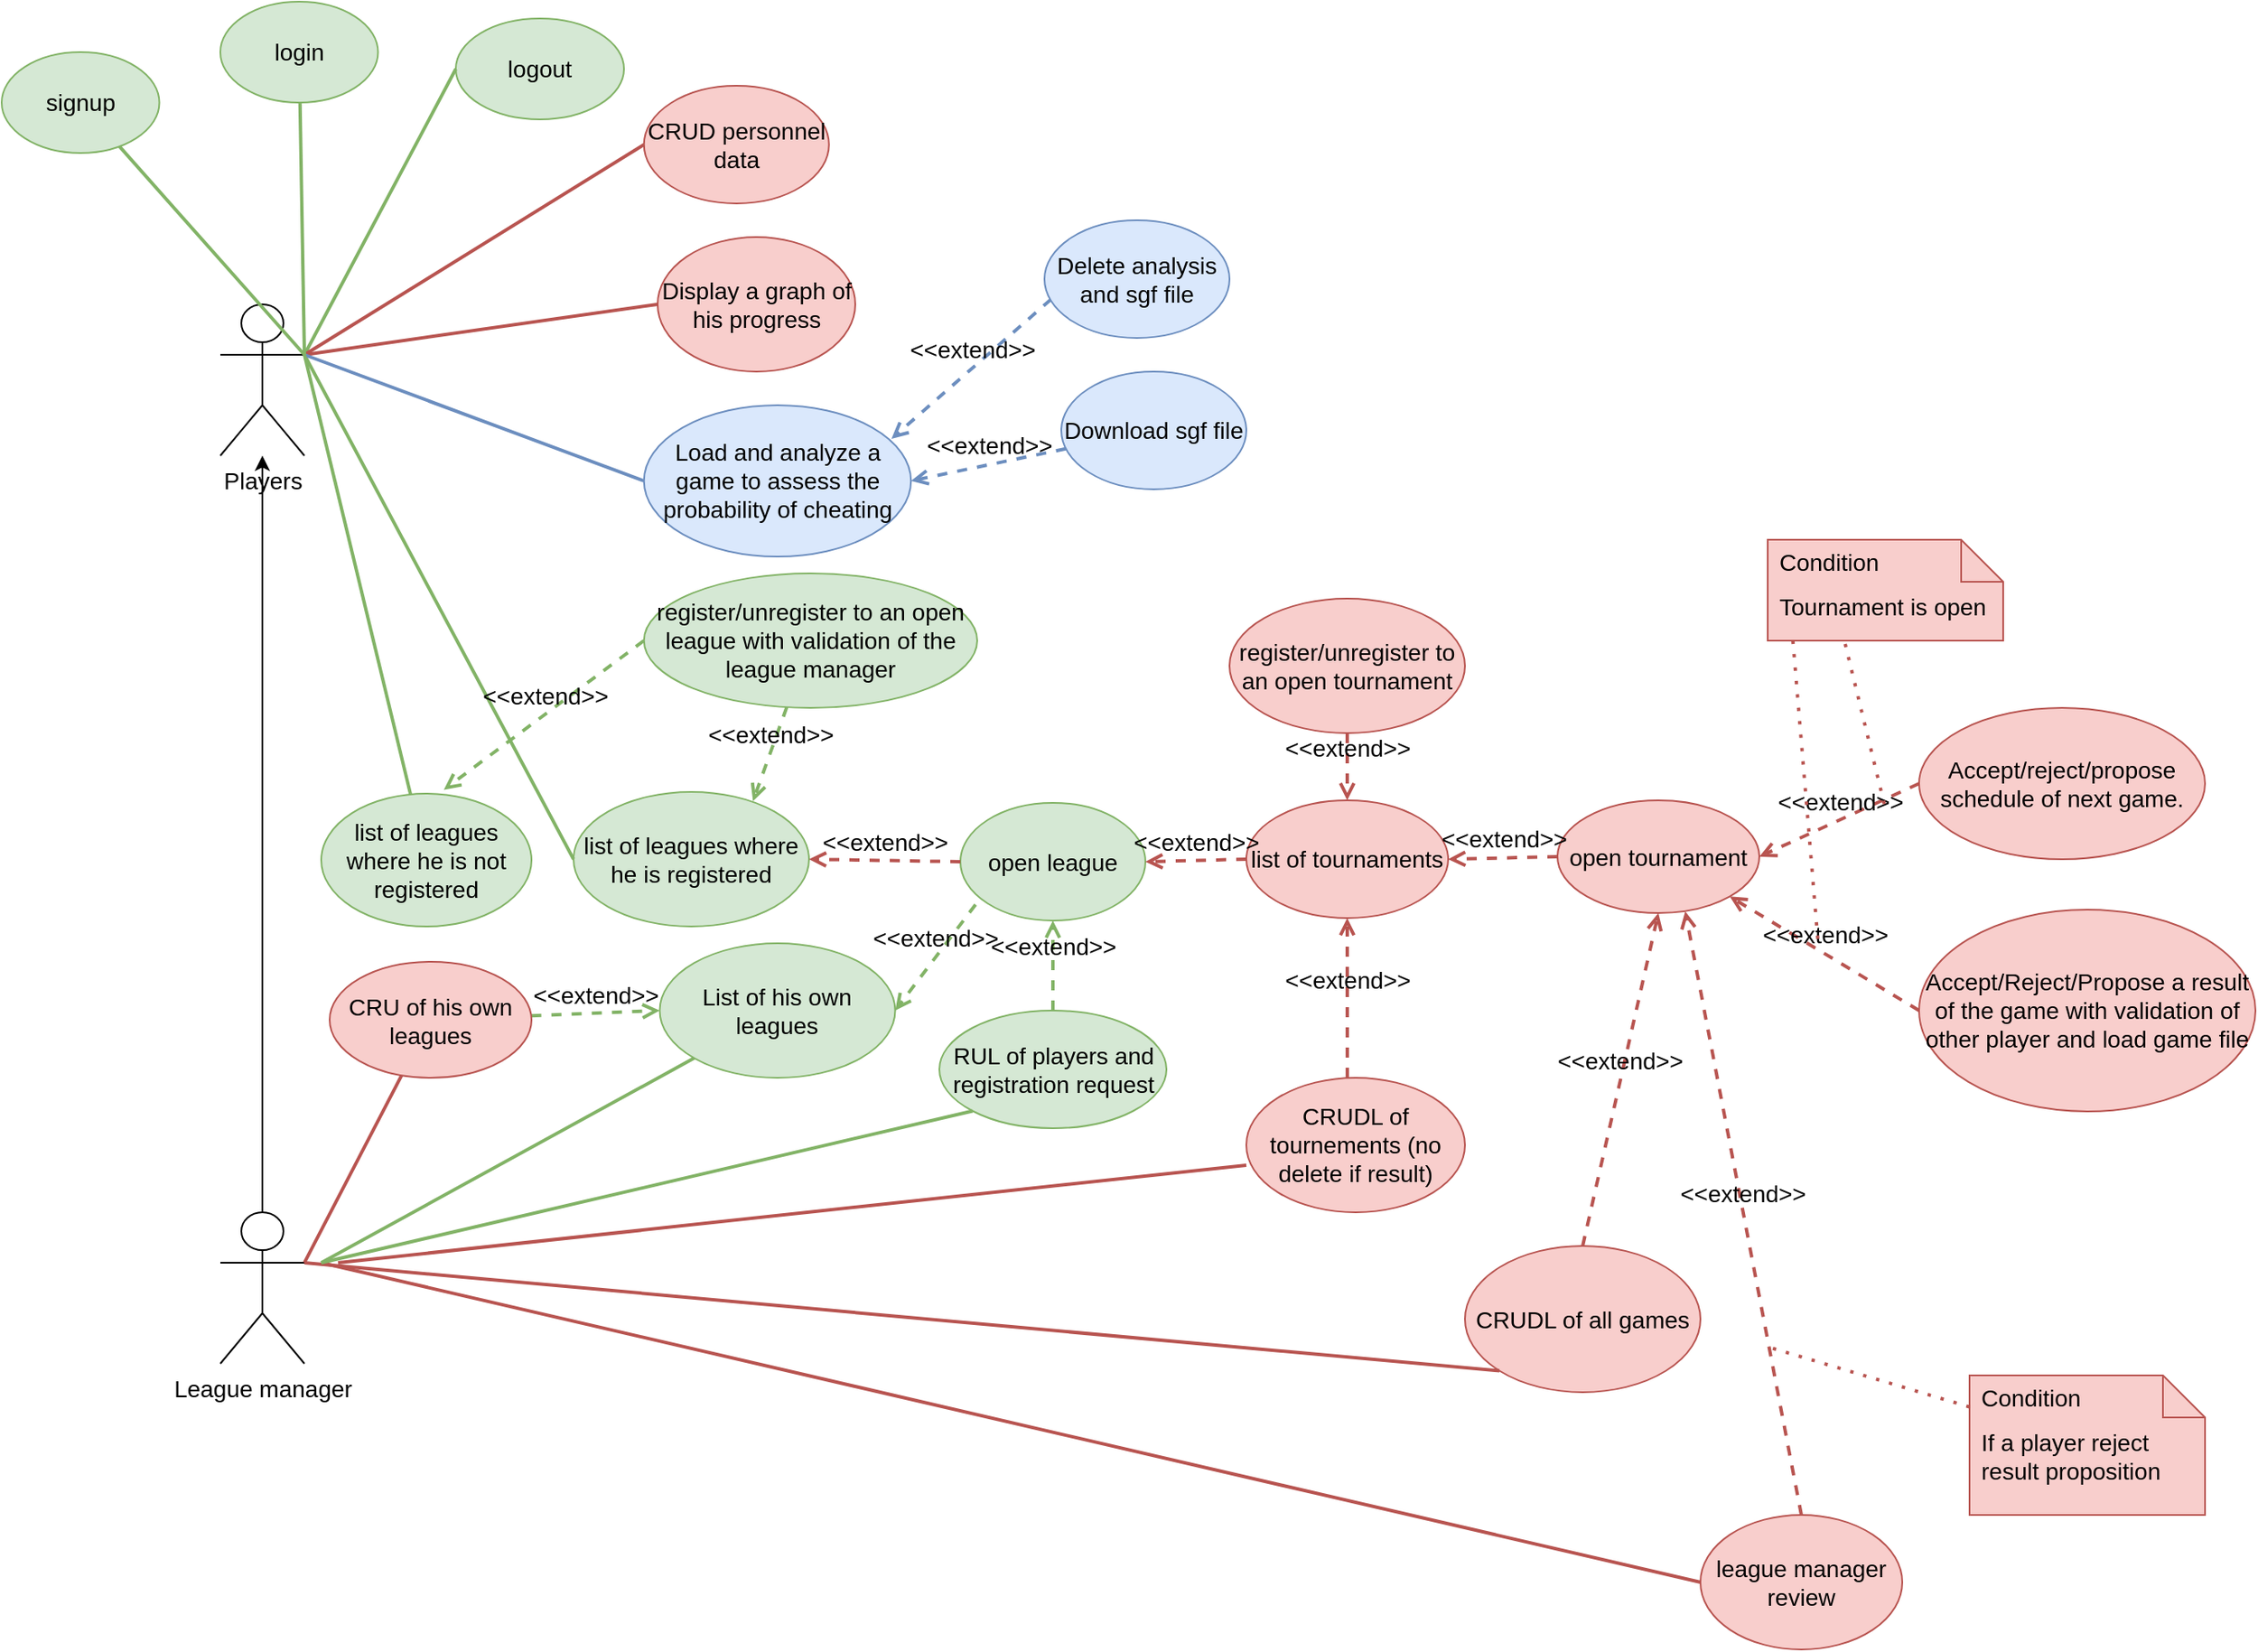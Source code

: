 <mxfile version="18.0.0" type="device"><diagram name="Page-1" id="9f46799a-70d6-7492-0946-bef42562c5a5"><mxGraphModel dx="2522" dy="1604" grid="1" gridSize="10" guides="1" tooltips="1" connect="1" arrows="1" fold="1" page="1" pageScale="1" pageWidth="1100" pageHeight="850" background="none" math="0" shadow="0"><root><mxCell id="0"/><mxCell id="1" parent="0"/><mxCell id="xphGnnh3EaIW5qy6hB0P-12" style="edgeStyle=orthogonalEdgeStyle;rounded=0;orthogonalLoop=1;jettySize=auto;html=1;fontSize=14;" parent="1" source="xphGnnh3EaIW5qy6hB0P-1" target="xphGnnh3EaIW5qy6hB0P-10" edge="1"><mxGeometry relative="1" as="geometry"/></mxCell><mxCell id="xphGnnh3EaIW5qy6hB0P-1" value="League manager" style="shape=umlActor;verticalLabelPosition=bottom;verticalAlign=top;html=1;outlineConnect=0;fontSize=14;" parent="1" vertex="1"><mxGeometry x="110" y="670" width="50" height="90" as="geometry"/></mxCell><mxCell id="xphGnnh3EaIW5qy6hB0P-10" value="Players" style="shape=umlActor;verticalLabelPosition=bottom;verticalAlign=top;html=1;outlineConnect=0;fontSize=14;" parent="1" vertex="1"><mxGeometry x="110" y="130" width="50" height="90" as="geometry"/></mxCell><mxCell id="xphGnnh3EaIW5qy6hB0P-21" value="logout" style="ellipse;whiteSpace=wrap;html=1;fillColor=#d5e8d4;strokeColor=#82b366;fontSize=14;" parent="1" vertex="1"><mxGeometry x="250" y="-40" width="100" height="60" as="geometry"/></mxCell><mxCell id="xphGnnh3EaIW5qy6hB0P-23" value="list of&amp;nbsp;tournaments" style="ellipse;whiteSpace=wrap;html=1;fillColor=#f8cecc;strokeColor=#b85450;fontSize=14;" parent="1" vertex="1"><mxGeometry x="720" y="425" width="120" height="70" as="geometry"/></mxCell><mxCell id="xphGnnh3EaIW5qy6hB0P-24" value="list of leagues where he is registered" style="ellipse;whiteSpace=wrap;html=1;fillColor=#d5e8d4;strokeColor=#82b366;fontSize=14;" parent="1" vertex="1"><mxGeometry x="320" y="420" width="140" height="80" as="geometry"/></mxCell><mxCell id="xphGnnh3EaIW5qy6hB0P-25" value="CRUD personnel data" style="ellipse;whiteSpace=wrap;html=1;fillColor=#f8cecc;strokeColor=#b85450;fontSize=14;" parent="1" vertex="1"><mxGeometry x="361.87" width="110" height="70" as="geometry"/></mxCell><mxCell id="xphGnnh3EaIW5qy6hB0P-26" value="open&amp;nbsp;tournament" style="ellipse;whiteSpace=wrap;html=1;fillColor=#f8cecc;strokeColor=#b85450;fontSize=14;" parent="1" vertex="1"><mxGeometry x="905" y="425" width="120" height="67" as="geometry"/></mxCell><mxCell id="xphGnnh3EaIW5qy6hB0P-27" value="open league" style="ellipse;whiteSpace=wrap;html=1;fillColor=#d5e8d4;strokeColor=#82b366;fontSize=14;" parent="1" vertex="1"><mxGeometry x="550" y="426.5" width="110" height="70" as="geometry"/></mxCell><mxCell id="xphGnnh3EaIW5qy6hB0P-28" value="" style="endArrow=none;html=1;rounded=0;exitX=1;exitY=0.333;exitDx=0;exitDy=0;exitPerimeter=0;entryX=0;entryY=0.5;entryDx=0;entryDy=0;fillColor=#d5e8d4;strokeColor=#82b366;strokeWidth=2;fontSize=14;" parent="1" source="xphGnnh3EaIW5qy6hB0P-10" target="xphGnnh3EaIW5qy6hB0P-21" edge="1"><mxGeometry width="50" height="50" relative="1" as="geometry"><mxPoint x="520" y="300" as="sourcePoint"/><mxPoint x="570" y="250" as="targetPoint"/></mxGeometry></mxCell><mxCell id="xphGnnh3EaIW5qy6hB0P-29" value="" style="endArrow=none;html=1;rounded=0;exitX=1;exitY=0.333;exitDx=0;exitDy=0;exitPerimeter=0;entryX=0;entryY=0.5;entryDx=0;entryDy=0;fillColor=#d5e8d4;strokeColor=#82b366;strokeWidth=2;fontSize=14;" parent="1" source="xphGnnh3EaIW5qy6hB0P-10" target="xphGnnh3EaIW5qy6hB0P-24" edge="1"><mxGeometry width="50" height="50" relative="1" as="geometry"><mxPoint x="520" y="300" as="sourcePoint"/><mxPoint x="570" y="250" as="targetPoint"/></mxGeometry></mxCell><mxCell id="xphGnnh3EaIW5qy6hB0P-30" value="&amp;lt;&amp;lt;extend&amp;gt;&amp;gt;" style="html=1;verticalAlign=bottom;labelBackgroundColor=none;endArrow=open;endFill=0;dashed=1;rounded=0;exitX=0;exitY=0.5;exitDx=0;exitDy=0;entryX=1;entryY=0.5;entryDx=0;entryDy=0;fillColor=#f8cecc;strokeColor=#b85450;strokeWidth=2;fontSize=14;" parent="1" source="xphGnnh3EaIW5qy6hB0P-27" target="xphGnnh3EaIW5qy6hB0P-24" edge="1"><mxGeometry width="160" relative="1" as="geometry"><mxPoint x="597.5" y="381" as="sourcePoint"/><mxPoint x="757.5" y="381" as="targetPoint"/></mxGeometry></mxCell><mxCell id="xphGnnh3EaIW5qy6hB0P-31" value="" style="endArrow=none;html=1;rounded=0;entryX=0;entryY=0.5;entryDx=0;entryDy=0;fillColor=#f8cecc;strokeColor=#b85450;strokeWidth=2;fontSize=14;" parent="1" target="xphGnnh3EaIW5qy6hB0P-25" edge="1"><mxGeometry width="50" height="50" relative="1" as="geometry"><mxPoint x="160" y="160" as="sourcePoint"/><mxPoint x="570" y="250" as="targetPoint"/></mxGeometry></mxCell><mxCell id="xphGnnh3EaIW5qy6hB0P-32" value="&amp;lt;&amp;lt;extend&amp;gt;&amp;gt;" style="html=1;verticalAlign=bottom;labelBackgroundColor=none;endArrow=open;endFill=0;dashed=1;rounded=0;exitX=0;exitY=0.5;exitDx=0;exitDy=0;entryX=1;entryY=0.5;entryDx=0;entryDy=0;fillColor=#f8cecc;strokeColor=#b85450;strokeWidth=2;fontSize=14;" parent="1" source="xphGnnh3EaIW5qy6hB0P-23" target="xphGnnh3EaIW5qy6hB0P-27" edge="1"><mxGeometry width="160" relative="1" as="geometry"><mxPoint x="625" y="400" as="sourcePoint"/><mxPoint x="785" y="400" as="targetPoint"/></mxGeometry></mxCell><mxCell id="xphGnnh3EaIW5qy6hB0P-33" value="&amp;lt;&amp;lt;extend&amp;gt;&amp;gt;" style="html=1;verticalAlign=bottom;labelBackgroundColor=none;endArrow=open;endFill=0;dashed=1;rounded=0;entryX=1;entryY=0.5;entryDx=0;entryDy=0;exitX=0;exitY=0.5;exitDx=0;exitDy=0;strokeWidth=2;fillColor=#f8cecc;strokeColor=#b85450;fontSize=14;" parent="1" source="xphGnnh3EaIW5qy6hB0P-26" target="xphGnnh3EaIW5qy6hB0P-23" edge="1"><mxGeometry width="160" relative="1" as="geometry"><mxPoint x="625" y="400" as="sourcePoint"/><mxPoint x="785" y="400" as="targetPoint"/></mxGeometry></mxCell><mxCell id="xphGnnh3EaIW5qy6hB0P-34" value="register/unregister to an open tournament" style="ellipse;whiteSpace=wrap;html=1;fillColor=#f8cecc;strokeColor=#b85450;fontSize=14;" parent="1" vertex="1"><mxGeometry x="710" y="305" width="140" height="80" as="geometry"/></mxCell><mxCell id="xphGnnh3EaIW5qy6hB0P-36" value="&amp;lt;&amp;lt;extend&amp;gt;&amp;gt;" style="html=1;verticalAlign=bottom;labelBackgroundColor=none;endArrow=open;endFill=0;dashed=1;rounded=0;fillColor=#f8cecc;strokeColor=#b85450;strokeWidth=2;fontSize=14;" parent="1" source="xphGnnh3EaIW5qy6hB0P-34" target="xphGnnh3EaIW5qy6hB0P-23" edge="1"><mxGeometry width="160" relative="1" as="geometry"><mxPoint x="625" y="400" as="sourcePoint"/><mxPoint x="785" y="400" as="targetPoint"/></mxGeometry></mxCell><mxCell id="xphGnnh3EaIW5qy6hB0P-37" value="Display a graph of his progress" style="ellipse;whiteSpace=wrap;html=1;fillColor=#f8cecc;strokeColor=#b85450;fontSize=14;" parent="1" vertex="1"><mxGeometry x="370" y="90" width="117.5" height="80" as="geometry"/></mxCell><mxCell id="xphGnnh3EaIW5qy6hB0P-40" value="&amp;lt;&amp;lt;extend&amp;gt;&amp;gt;" style="html=1;verticalAlign=bottom;labelBackgroundColor=none;endArrow=open;endFill=0;dashed=1;rounded=0;entryX=1;entryY=0.5;entryDx=0;entryDy=0;exitX=0;exitY=0.5;exitDx=0;exitDy=0;fillColor=#f8cecc;strokeColor=#b85450;strokeWidth=2;fontSize=14;" parent="1" source="xphGnnh3EaIW5qy6hB0P-83" target="xphGnnh3EaIW5qy6hB0P-26" edge="1"><mxGeometry width="160" relative="1" as="geometry"><mxPoint x="1130" y="496.75" as="sourcePoint"/><mxPoint x="842.96" y="399" as="targetPoint"/></mxGeometry></mxCell><mxCell id="xphGnnh3EaIW5qy6hB0P-42" value="Tournament is open" style="shape=note2;boundedLbl=1;whiteSpace=wrap;html=1;size=25;verticalAlign=top;align=left;spacingLeft=5;fillColor=#f8cecc;strokeColor=#b85450;fontSize=14;" parent="1" vertex="1"><mxGeometry x="1030" y="270" width="140" height="60" as="geometry"/></mxCell><mxCell id="xphGnnh3EaIW5qy6hB0P-43" value="Condition" style="resizeWidth=1;part=1;strokeColor=none;fillColor=none;align=left;spacingLeft=5;fontSize=14;" parent="xphGnnh3EaIW5qy6hB0P-42" vertex="1"><mxGeometry width="140" height="25" relative="1" as="geometry"/></mxCell><mxCell id="xphGnnh3EaIW5qy6hB0P-45" value="" style="endArrow=none;dashed=1;html=1;dashPattern=1 3;strokeWidth=2;rounded=0;exitX=0.329;exitY=1.033;exitDx=0;exitDy=0;exitPerimeter=0;fillColor=#f8cecc;strokeColor=#b85450;fontSize=14;" parent="1" source="xphGnnh3EaIW5qy6hB0P-42" edge="1"><mxGeometry width="50" height="50" relative="1" as="geometry"><mxPoint x="1130" y="250" as="sourcePoint"/><mxPoint x="1100" y="430" as="targetPoint"/></mxGeometry></mxCell><mxCell id="xphGnnh3EaIW5qy6hB0P-50" value="" style="endArrow=none;html=1;rounded=0;exitX=1;exitY=0.333;exitDx=0;exitDy=0;exitPerimeter=0;entryX=0;entryY=0.5;entryDx=0;entryDy=0;fillColor=#f8cecc;strokeColor=#b85450;strokeWidth=2;fontSize=14;" parent="1" source="xphGnnh3EaIW5qy6hB0P-10" target="xphGnnh3EaIW5qy6hB0P-37" edge="1"><mxGeometry width="50" height="50" relative="1" as="geometry"><mxPoint x="520" y="370" as="sourcePoint"/><mxPoint x="570" y="320" as="targetPoint"/></mxGeometry></mxCell><mxCell id="xphGnnh3EaIW5qy6hB0P-55" value="CRUDL of tournements (no delete if result)" style="ellipse;whiteSpace=wrap;html=1;fillColor=#f8cecc;strokeColor=#b85450;fontSize=14;" parent="1" vertex="1"><mxGeometry x="720" y="590" width="130" height="80" as="geometry"/></mxCell><mxCell id="xphGnnh3EaIW5qy6hB0P-56" value="RUL of players and registration request" style="ellipse;whiteSpace=wrap;html=1;fillColor=#d5e8d4;strokeColor=#82b366;fontSize=14;" parent="1" vertex="1"><mxGeometry x="537.5" y="550" width="135" height="70" as="geometry"/></mxCell><mxCell id="xphGnnh3EaIW5qy6hB0P-61" value="CRUDL of all games" style="ellipse;whiteSpace=wrap;html=1;fillColor=#f8cecc;strokeColor=#b85450;fontSize=14;" parent="1" vertex="1"><mxGeometry x="850" y="690" width="140" height="87" as="geometry"/></mxCell><mxCell id="xphGnnh3EaIW5qy6hB0P-72" value="&amp;lt;&amp;lt;extend&amp;gt;&amp;gt;" style="html=1;verticalAlign=bottom;labelBackgroundColor=none;endArrow=open;endFill=0;dashed=1;rounded=0;entryX=0.5;entryY=1;entryDx=0;entryDy=0;exitX=0.5;exitY=0;exitDx=0;exitDy=0;strokeWidth=2;fillColor=#f8cecc;strokeColor=#b85450;fontSize=14;" parent="1" source="xphGnnh3EaIW5qy6hB0P-61" target="xphGnnh3EaIW5qy6hB0P-26" edge="1"><mxGeometry width="160" relative="1" as="geometry"><mxPoint x="752.5" y="571" as="sourcePoint"/><mxPoint x="752.5" y="481" as="targetPoint"/></mxGeometry></mxCell><mxCell id="xphGnnh3EaIW5qy6hB0P-74" value="" style="endArrow=none;html=1;rounded=0;entryX=0;entryY=1;entryDx=0;entryDy=0;strokeWidth=2;fillColor=#f8cecc;strokeColor=#b85450;fontSize=14;" parent="1" target="xphGnnh3EaIW5qy6hB0P-61" edge="1"><mxGeometry width="50" height="50" relative="1" as="geometry"><mxPoint x="160" y="700" as="sourcePoint"/><mxPoint x="290" y="635" as="targetPoint"/></mxGeometry></mxCell><mxCell id="xphGnnh3EaIW5qy6hB0P-76" value="Load and analyze a game to assess the probability of cheating" style="ellipse;whiteSpace=wrap;html=1;fillColor=#dae8fc;strokeColor=#6c8ebf;fontSize=14;" parent="1" vertex="1"><mxGeometry x="361.87" y="190" width="158.75" height="90" as="geometry"/></mxCell><mxCell id="xphGnnh3EaIW5qy6hB0P-77" value="" style="endArrow=none;html=1;rounded=0;entryX=0;entryY=0.5;entryDx=0;entryDy=0;fillColor=#dae8fc;strokeColor=#6c8ebf;strokeWidth=2;fontSize=14;" parent="1" target="xphGnnh3EaIW5qy6hB0P-76" edge="1"><mxGeometry width="50" height="50" relative="1" as="geometry"><mxPoint x="160" y="160" as="sourcePoint"/><mxPoint x="345.775" y="888" as="targetPoint"/></mxGeometry></mxCell><mxCell id="xphGnnh3EaIW5qy6hB0P-82" value="list of leagues where he is not registered" style="ellipse;whiteSpace=wrap;html=1;fillColor=#d5e8d4;strokeColor=#82b366;fontSize=14;" parent="1" vertex="1"><mxGeometry x="170" y="421" width="125" height="79" as="geometry"/></mxCell><mxCell id="xphGnnh3EaIW5qy6hB0P-83" value="Accept/reject/propose schedule of next game." style="ellipse;whiteSpace=wrap;html=1;fillColor=#f8cecc;strokeColor=#b85450;fontSize=14;" parent="1" vertex="1"><mxGeometry x="1120" y="370" width="170" height="90" as="geometry"/></mxCell><mxCell id="xphGnnh3EaIW5qy6hB0P-84" value="Accept/Reject/Propose a result of the game with validation of other player and load game file" style="ellipse;whiteSpace=wrap;html=1;fillColor=#f8cecc;strokeColor=#b85450;fontSize=14;" parent="1" vertex="1"><mxGeometry x="1120" y="490" width="200" height="120" as="geometry"/></mxCell><mxCell id="PH6bxLo7mMsBR3i1HwgS-8" value="league manager review" style="ellipse;whiteSpace=wrap;html=1;fillColor=#f8cecc;strokeColor=#b85450;fontSize=14;" parent="1" vertex="1"><mxGeometry x="990" y="850" width="120" height="80" as="geometry"/></mxCell><mxCell id="PH6bxLo7mMsBR3i1HwgS-9" value="If a player reject result proposition" style="shape=note2;boundedLbl=1;whiteSpace=wrap;html=1;size=25;verticalAlign=top;align=left;spacingLeft=5;fillColor=#f8cecc;strokeColor=#b85450;fontSize=14;" parent="1" vertex="1"><mxGeometry x="1150" y="767" width="140" height="83" as="geometry"/></mxCell><mxCell id="PH6bxLo7mMsBR3i1HwgS-10" value="Condition" style="resizeWidth=1;part=1;strokeColor=none;fillColor=none;align=left;spacingLeft=5;fontSize=14;" parent="PH6bxLo7mMsBR3i1HwgS-9" vertex="1"><mxGeometry width="140" height="25" relative="1" as="geometry"/></mxCell><mxCell id="PH6bxLo7mMsBR3i1HwgS-13" value="&amp;lt;&amp;lt;extend&amp;gt;&amp;gt;" style="html=1;verticalAlign=bottom;labelBackgroundColor=none;endArrow=open;endFill=0;dashed=1;rounded=0;entryX=1;entryY=1;entryDx=0;entryDy=0;exitX=0;exitY=0.5;exitDx=0;exitDy=0;strokeWidth=2;fillColor=#f8cecc;strokeColor=#b85450;fontSize=14;" parent="1" source="xphGnnh3EaIW5qy6hB0P-84" target="xphGnnh3EaIW5qy6hB0P-26" edge="1"><mxGeometry width="160" relative="1" as="geometry"><mxPoint x="1140" y="506.75" as="sourcePoint"/><mxPoint x="1035" y="468.5" as="targetPoint"/></mxGeometry></mxCell><mxCell id="PH6bxLo7mMsBR3i1HwgS-16" value="" style="endArrow=none;dashed=1;html=1;dashPattern=1 3;strokeWidth=2;rounded=0;exitX=0.107;exitY=1;exitDx=0;exitDy=0;exitPerimeter=0;fillColor=#f8cecc;strokeColor=#b85450;fontSize=14;" parent="1" source="xphGnnh3EaIW5qy6hB0P-42" edge="1"><mxGeometry width="50" height="50" relative="1" as="geometry"><mxPoint x="1092" y="353" as="sourcePoint"/><mxPoint x="1060" y="510" as="targetPoint"/></mxGeometry></mxCell><mxCell id="PH6bxLo7mMsBR3i1HwgS-17" value="&amp;lt;&amp;lt;extend&amp;gt;&amp;gt;" style="html=1;verticalAlign=bottom;labelBackgroundColor=none;endArrow=open;endFill=0;dashed=1;rounded=0;entryX=0.633;entryY=0.985;entryDx=0;entryDy=0;exitX=0.5;exitY=0;exitDx=0;exitDy=0;entryPerimeter=0;strokeWidth=2;fillColor=#f8cecc;strokeColor=#b85450;fontSize=14;" parent="1" source="PH6bxLo7mMsBR3i1HwgS-8" target="xphGnnh3EaIW5qy6hB0P-26" edge="1"><mxGeometry width="160" relative="1" as="geometry"><mxPoint x="1124.05" y="681.98" as="sourcePoint"/><mxPoint x="1008" y="498.985" as="targetPoint"/></mxGeometry></mxCell><mxCell id="PH6bxLo7mMsBR3i1HwgS-19" value="" style="endArrow=none;dashed=1;html=1;dashPattern=1 3;strokeWidth=2;rounded=0;exitX=0;exitY=0.75;exitDx=0;exitDy=0;fillColor=#f8cecc;strokeColor=#b85450;fontSize=14;" parent="1" source="PH6bxLo7mMsBR3i1HwgS-10" edge="1"><mxGeometry width="50" height="50" relative="1" as="geometry"><mxPoint x="700" y="730" as="sourcePoint"/><mxPoint x="1030" y="750" as="targetPoint"/></mxGeometry></mxCell><mxCell id="PH6bxLo7mMsBR3i1HwgS-20" value="" style="endArrow=none;html=1;rounded=0;entryX=0;entryY=0.5;entryDx=0;entryDy=0;strokeWidth=2;fillColor=#f8cecc;strokeColor=#b85450;fontSize=14;" parent="1" target="PH6bxLo7mMsBR3i1HwgS-8" edge="1"><mxGeometry width="50" height="50" relative="1" as="geometry"><mxPoint x="170" y="700" as="sourcePoint"/><mxPoint x="880.217" y="824.081" as="targetPoint"/></mxGeometry></mxCell><mxCell id="PJd4qcTLx460dKs5-dF9-2" value="" style="endArrow=none;html=1;rounded=0;fillColor=#d5e8d4;strokeColor=#82b366;strokeWidth=2;fontSize=14;" parent="1" target="xphGnnh3EaIW5qy6hB0P-82" edge="1"><mxGeometry width="50" height="50" relative="1" as="geometry"><mxPoint x="160" y="160" as="sourcePoint"/><mxPoint x="350" y="471.5" as="targetPoint"/></mxGeometry></mxCell><mxCell id="PJd4qcTLx460dKs5-dF9-3" value="List of his own leagues" style="ellipse;whiteSpace=wrap;html=1;fillColor=#d5e8d4;strokeColor=#82b366;fontSize=14;" parent="1" vertex="1"><mxGeometry x="371.24" y="510" width="140" height="80" as="geometry"/></mxCell><mxCell id="PJd4qcTLx460dKs5-dF9-4" value="" style="endArrow=none;html=1;rounded=0;entryX=0;entryY=1;entryDx=0;entryDy=0;fillColor=#d5e8d4;strokeColor=#82b366;strokeWidth=2;fontSize=14;" parent="1" target="PJd4qcTLx460dKs5-dF9-3" edge="1"><mxGeometry width="50" height="50" relative="1" as="geometry"><mxPoint x="170" y="700" as="sourcePoint"/><mxPoint x="180" y="575" as="targetPoint"/></mxGeometry></mxCell><mxCell id="PJd4qcTLx460dKs5-dF9-7" value="register/unregister to an open league with validation of the league manager" style="ellipse;whiteSpace=wrap;html=1;fillColor=#d5e8d4;strokeColor=#82b366;fontSize=14;" parent="1" vertex="1"><mxGeometry x="361.87" y="290" width="198.13" height="80" as="geometry"/></mxCell><mxCell id="PJd4qcTLx460dKs5-dF9-8" value="&amp;lt;&amp;lt;extend&amp;gt;&amp;gt;" style="html=1;verticalAlign=bottom;labelBackgroundColor=none;endArrow=open;endFill=0;dashed=1;rounded=0;entryX=0.762;entryY=0.068;entryDx=0;entryDy=0;entryPerimeter=0;strokeWidth=2;fillColor=#d5e8d4;strokeColor=#82b366;fontSize=14;" parent="1" source="PJd4qcTLx460dKs5-dF9-7" target="xphGnnh3EaIW5qy6hB0P-24" edge="1"><mxGeometry width="160" relative="1" as="geometry"><mxPoint x="790" y="395" as="sourcePoint"/><mxPoint x="790" y="435" as="targetPoint"/></mxGeometry></mxCell><mxCell id="PJd4qcTLx460dKs5-dF9-9" value="&amp;lt;&amp;lt;extend&amp;gt;&amp;gt;" style="html=1;verticalAlign=bottom;labelBackgroundColor=none;endArrow=open;endFill=0;dashed=1;rounded=0;entryX=0.583;entryY=-0.029;entryDx=0;entryDy=0;entryPerimeter=0;exitX=0;exitY=0.5;exitDx=0;exitDy=0;fillColor=#d5e8d4;strokeColor=#82b366;strokeWidth=2;fontSize=14;" parent="1" source="PJd4qcTLx460dKs5-dF9-7" target="xphGnnh3EaIW5qy6hB0P-82" edge="1"><mxGeometry width="160" relative="1" as="geometry"><mxPoint x="489.356" y="411.507" as="sourcePoint"/><mxPoint x="430.965" y="434.964" as="targetPoint"/></mxGeometry></mxCell><mxCell id="PJd4qcTLx460dKs5-dF9-13" value="&amp;lt;&amp;lt;extend&amp;gt;&amp;gt;" style="html=1;verticalAlign=bottom;labelBackgroundColor=none;endArrow=open;endFill=0;dashed=1;rounded=0;exitX=0.082;exitY=0.864;exitDx=0;exitDy=0;entryX=1;entryY=0.5;entryDx=0;entryDy=0;exitPerimeter=0;fillColor=#d5e8d4;strokeColor=#82b366;strokeWidth=2;fontSize=14;" parent="1" source="xphGnnh3EaIW5qy6hB0P-27" target="PJd4qcTLx460dKs5-dF9-3" edge="1"><mxGeometry width="160" relative="1" as="geometry"><mxPoint x="560" y="471.5" as="sourcePoint"/><mxPoint x="462.5" y="466.5" as="targetPoint"/></mxGeometry></mxCell><mxCell id="PJd4qcTLx460dKs5-dF9-14" value="&amp;lt;&amp;lt;extend&amp;gt;&amp;gt;" style="html=1;verticalAlign=bottom;labelBackgroundColor=none;endArrow=open;endFill=0;dashed=1;rounded=0;exitX=0.5;exitY=0;exitDx=0;exitDy=0;fillColor=#d5e8d4;strokeColor=#82b366;strokeWidth=2;fontSize=14;" parent="1" source="xphGnnh3EaIW5qy6hB0P-56" target="xphGnnh3EaIW5qy6hB0P-27" edge="1"><mxGeometry width="160" relative="1" as="geometry"><mxPoint x="569.02" y="496.98" as="sourcePoint"/><mxPoint x="600" y="497" as="targetPoint"/></mxGeometry></mxCell><mxCell id="PJd4qcTLx460dKs5-dF9-16" value="&amp;lt;&amp;lt;extend&amp;gt;&amp;gt;" style="html=1;verticalAlign=bottom;labelBackgroundColor=none;endArrow=open;endFill=0;dashed=1;rounded=0;exitX=0.462;exitY=0;exitDx=0;exitDy=0;entryX=0.5;entryY=1;entryDx=0;entryDy=0;exitPerimeter=0;strokeWidth=2;fillColor=#f8cecc;strokeColor=#b85450;fontSize=14;" parent="1" source="xphGnnh3EaIW5qy6hB0P-55" target="xphGnnh3EaIW5qy6hB0P-23" edge="1"><mxGeometry width="160" relative="1" as="geometry"><mxPoint x="730" y="470" as="sourcePoint"/><mxPoint x="670" y="471.5" as="targetPoint"/></mxGeometry></mxCell><mxCell id="PJd4qcTLx460dKs5-dF9-17" value="" style="endArrow=none;html=1;rounded=0;entryX=0;entryY=1;entryDx=0;entryDy=0;strokeWidth=2;fillColor=#d5e8d4;strokeColor=#82b366;fontSize=14;" parent="1" target="xphGnnh3EaIW5qy6hB0P-56" edge="1"><mxGeometry width="50" height="50" relative="1" as="geometry"><mxPoint x="170" y="700" as="sourcePoint"/><mxPoint x="880.217" y="824.081" as="targetPoint"/></mxGeometry></mxCell><mxCell id="PJd4qcTLx460dKs5-dF9-18" value="" style="endArrow=none;html=1;rounded=0;entryX=0;entryY=0.65;entryDx=0;entryDy=0;entryPerimeter=0;strokeWidth=2;fillColor=#f8cecc;strokeColor=#b85450;fontSize=14;" parent="1" target="xphGnnh3EaIW5qy6hB0P-55" edge="1"><mxGeometry width="50" height="50" relative="1" as="geometry"><mxPoint x="180" y="700" as="sourcePoint"/><mxPoint x="890.217" y="834.081" as="targetPoint"/></mxGeometry></mxCell><mxCell id="zJ-fM-4XkXNdtzcpIHte-1" value="login" style="ellipse;whiteSpace=wrap;html=1;fillColor=#d5e8d4;strokeColor=#82b366;fontSize=14;" parent="1" vertex="1"><mxGeometry x="110" y="-50" width="93.75" height="60" as="geometry"/></mxCell><mxCell id="zJ-fM-4XkXNdtzcpIHte-2" value="" style="endArrow=none;html=1;rounded=0;fillColor=#d5e8d4;strokeColor=#82b366;strokeWidth=2;fontSize=14;" parent="1" target="zJ-fM-4XkXNdtzcpIHte-1" edge="1"><mxGeometry width="50" height="50" relative="1" as="geometry"><mxPoint x="160" y="160" as="sourcePoint"/><mxPoint x="750" y="180" as="targetPoint"/></mxGeometry></mxCell><mxCell id="zJ-fM-4XkXNdtzcpIHte-4" value="signup" style="ellipse;whiteSpace=wrap;html=1;fillColor=#d5e8d4;strokeColor=#82b366;fontSize=14;" parent="1" vertex="1"><mxGeometry x="-20" y="-20" width="93.75" height="60" as="geometry"/></mxCell><mxCell id="zJ-fM-4XkXNdtzcpIHte-5" value="" style="endArrow=none;html=1;rounded=0;fillColor=#d5e8d4;strokeColor=#82b366;strokeWidth=2;fontSize=14;" parent="1" target="zJ-fM-4XkXNdtzcpIHte-4" edge="1"><mxGeometry width="50" height="50" relative="1" as="geometry"><mxPoint x="160" y="160" as="sourcePoint"/><mxPoint x="167.375" y="19.998" as="targetPoint"/></mxGeometry></mxCell><mxCell id="zJ-fM-4XkXNdtzcpIHte-7" value="&amp;lt;&amp;lt;extend&amp;gt;&amp;gt;" style="html=1;verticalAlign=bottom;labelBackgroundColor=none;endArrow=open;endFill=0;dashed=1;rounded=0;entryX=0.927;entryY=0.222;entryDx=0;entryDy=0;entryPerimeter=0;fillColor=#dae8fc;strokeColor=#6c8ebf;strokeWidth=2;exitX=0.036;exitY=0.671;exitDx=0;exitDy=0;exitPerimeter=0;fontSize=14;" parent="1" source="zJ-fM-4XkXNdtzcpIHte-8" target="xphGnnh3EaIW5qy6hB0P-76" edge="1"><mxGeometry width="160" relative="1" as="geometry"><mxPoint x="590" y="160" as="sourcePoint"/><mxPoint x="519.995" y="206.959" as="targetPoint"/></mxGeometry></mxCell><mxCell id="zJ-fM-4XkXNdtzcpIHte-8" value="Delete analysis and sgf file" style="ellipse;whiteSpace=wrap;html=1;fillColor=#dae8fc;strokeColor=#6c8ebf;fontSize=14;" parent="1" vertex="1"><mxGeometry x="600" y="80" width="110" height="70" as="geometry"/></mxCell><mxCell id="zJ-fM-4XkXNdtzcpIHte-9" value="Download sgf file" style="ellipse;whiteSpace=wrap;html=1;fillColor=#dae8fc;strokeColor=#6c8ebf;fontSize=14;" parent="1" vertex="1"><mxGeometry x="610" y="170" width="110" height="70" as="geometry"/></mxCell><mxCell id="zJ-fM-4XkXNdtzcpIHte-10" value="&amp;lt;&amp;lt;extend&amp;gt;&amp;gt;" style="html=1;verticalAlign=bottom;labelBackgroundColor=none;endArrow=open;endFill=0;dashed=1;rounded=0;entryX=1;entryY=0.5;entryDx=0;entryDy=0;fillColor=#dae8fc;strokeColor=#6c8ebf;strokeWidth=2;fontSize=14;" parent="1" source="zJ-fM-4XkXNdtzcpIHte-9" target="xphGnnh3EaIW5qy6hB0P-76" edge="1"><mxGeometry width="160" relative="1" as="geometry"><mxPoint x="613.96" y="136.97" as="sourcePoint"/><mxPoint x="519.031" y="219.98" as="targetPoint"/></mxGeometry></mxCell><mxCell id="vBWUfhrQNkA1ps0vBHug-1" value="&amp;lt;&amp;lt;extend&amp;gt;&amp;gt;" style="html=1;verticalAlign=bottom;labelBackgroundColor=none;endArrow=open;endFill=0;dashed=1;rounded=0;entryX=0;entryY=0.5;entryDx=0;entryDy=0;fillColor=#d5e8d4;strokeColor=#82b366;strokeWidth=2;fontSize=14;startArrow=none;" edge="1" parent="1" source="vBWUfhrQNkA1ps0vBHug-2" target="PJd4qcTLx460dKs5-dF9-3"><mxGeometry width="160" relative="1" as="geometry"><mxPoint x="250" y="560" as="sourcePoint"/><mxPoint x="460" y="570" as="targetPoint"/></mxGeometry></mxCell><mxCell id="vBWUfhrQNkA1ps0vBHug-2" value="CRU of his own leagues" style="ellipse;whiteSpace=wrap;html=1;fillColor=#f8cecc;strokeColor=#b85450;fontSize=14;" vertex="1" parent="1"><mxGeometry x="175" y="521" width="120" height="69" as="geometry"/></mxCell><mxCell id="vBWUfhrQNkA1ps0vBHug-4" value="" style="endArrow=none;html=1;rounded=0;fillColor=#f8cecc;strokeColor=#b85450;strokeWidth=2;fontSize=14;exitX=1;exitY=0.333;exitDx=0;exitDy=0;exitPerimeter=0;" edge="1" parent="1" source="xphGnnh3EaIW5qy6hB0P-1" target="vBWUfhrQNkA1ps0vBHug-2"><mxGeometry width="50" height="50" relative="1" as="geometry"><mxPoint x="180" y="710" as="sourcePoint"/><mxPoint x="401.743" y="588.284" as="targetPoint"/></mxGeometry></mxCell></root></mxGraphModel></diagram></mxfile>